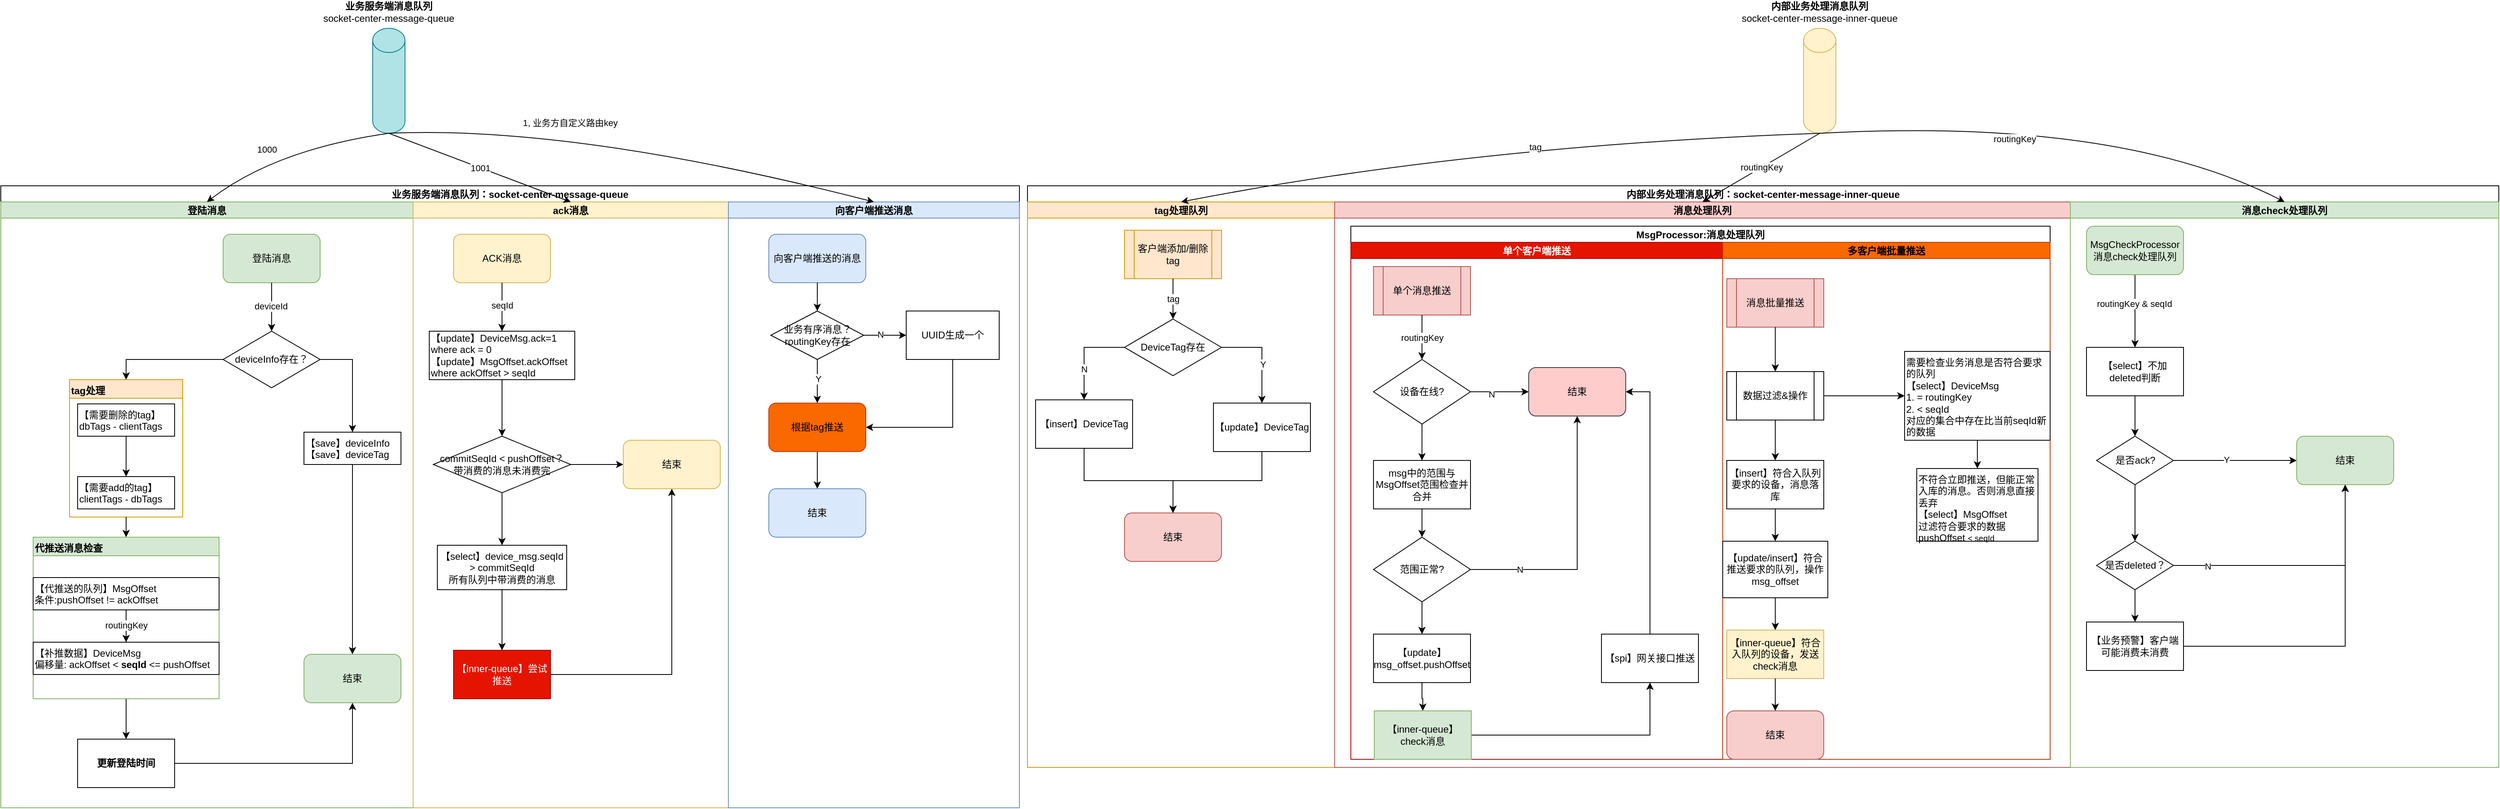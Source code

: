 <mxfile version="14.8.3" type="github">
  <diagram id="7w6xEFenMqmiEfSMvMpZ" name="第 1 页">
    <mxGraphModel dx="1940" dy="662" grid="1" gridSize="10" guides="1" tooltips="1" connect="1" arrows="1" fold="1" page="1" pageScale="1" pageWidth="827" pageHeight="1169" math="0" shadow="0">
      <root>
        <mxCell id="0" />
        <mxCell id="1" parent="0" />
        <mxCell id="EohFfbry857YQSvMEl9U-1" value="" style="shape=cylinder3;whiteSpace=wrap;html=1;boundedLbl=1;backgroundOutline=1;size=15;fillColor=#b0e3e6;strokeColor=#0e8088;" parent="1" vertex="1">
          <mxGeometry x="-360" y="60" width="40" height="130" as="geometry" />
        </mxCell>
        <mxCell id="EohFfbry857YQSvMEl9U-2" value="&lt;b&gt;业务服务端消息队列&lt;/b&gt;&lt;br&gt;socket-center-message-queue" style="text;html=1;strokeColor=none;fillColor=none;align=center;verticalAlign=middle;whiteSpace=wrap;rounded=0;" parent="1" vertex="1">
          <mxGeometry x="-425" y="30" width="170" height="20" as="geometry" />
        </mxCell>
        <mxCell id="EohFfbry857YQSvMEl9U-5" value="" style="shape=cylinder3;whiteSpace=wrap;html=1;boundedLbl=1;backgroundOutline=1;size=15;fillColor=#fff2cc;strokeColor=#d6b656;" parent="1" vertex="1">
          <mxGeometry x="1410" y="60" width="40" height="130" as="geometry" />
        </mxCell>
        <mxCell id="EohFfbry857YQSvMEl9U-6" value="&lt;b&gt;内部业务处理消息队列&lt;/b&gt;&lt;br&gt;socket-center-message-inner-queue" style="text;html=1;strokeColor=none;fillColor=none;align=center;verticalAlign=middle;whiteSpace=wrap;rounded=0;" parent="1" vertex="1">
          <mxGeometry x="1330" y="30" width="200" height="20" as="geometry" />
        </mxCell>
        <mxCell id="EohFfbry857YQSvMEl9U-13" value="业务服务端消息队列：socket-center-message-queue" style="swimlane;childLayout=stackLayout;resizeParent=1;resizeParentMax=0;startSize=20;" parent="1" vertex="1">
          <mxGeometry x="-820" y="255" width="1260" height="770" as="geometry">
            <mxRectangle x="-820" y="255" width="270" height="20" as="alternateBounds" />
          </mxGeometry>
        </mxCell>
        <mxCell id="EohFfbry857YQSvMEl9U-14" value="登陆消息" style="swimlane;startSize=20;fillColor=#d5e8d4;strokeColor=#82b366;" parent="EohFfbry857YQSvMEl9U-13" vertex="1">
          <mxGeometry y="20" width="510" height="750" as="geometry">
            <mxRectangle y="20" width="30" height="850" as="alternateBounds" />
          </mxGeometry>
        </mxCell>
        <mxCell id="EohFfbry857YQSvMEl9U-7" value="登陆消息" style="rounded=1;whiteSpace=wrap;html=1;fillColor=#d5e8d4;strokeColor=#82b366;" parent="EohFfbry857YQSvMEl9U-14" vertex="1">
          <mxGeometry x="275" y="40" width="120" height="60" as="geometry" />
        </mxCell>
        <mxCell id="EohFfbry857YQSvMEl9U-23" value="deviceInfo存在？" style="rhombus;whiteSpace=wrap;html=1;" parent="EohFfbry857YQSvMEl9U-14" vertex="1">
          <mxGeometry x="275" y="160" width="120" height="70" as="geometry" />
        </mxCell>
        <mxCell id="EohFfbry857YQSvMEl9U-24" style="edgeStyle=orthogonalEdgeStyle;rounded=0;orthogonalLoop=1;jettySize=auto;html=1;" parent="EohFfbry857YQSvMEl9U-14" source="EohFfbry857YQSvMEl9U-7" target="EohFfbry857YQSvMEl9U-23" edge="1">
          <mxGeometry relative="1" as="geometry" />
        </mxCell>
        <mxCell id="EohFfbry857YQSvMEl9U-25" value="deviceId" style="edgeLabel;html=1;align=center;verticalAlign=middle;resizable=0;points=[];" parent="EohFfbry857YQSvMEl9U-24" vertex="1" connectable="0">
          <mxGeometry x="-0.033" y="-1" relative="1" as="geometry">
            <mxPoint as="offset" />
          </mxGeometry>
        </mxCell>
        <mxCell id="EohFfbry857YQSvMEl9U-27" value="&lt;div style=&quot;&quot;&gt;&lt;span&gt;【save】deviceInfo&lt;/span&gt;&lt;/div&gt;&lt;span&gt;&lt;div style=&quot;&quot;&gt;&lt;span&gt;【save】deviceTag&lt;/span&gt;&lt;/div&gt;&lt;/span&gt;" style="rounded=0;whiteSpace=wrap;html=1;verticalAlign=top;align=left;" parent="EohFfbry857YQSvMEl9U-14" vertex="1">
          <mxGeometry x="375" y="285" width="120" height="40" as="geometry" />
        </mxCell>
        <mxCell id="EohFfbry857YQSvMEl9U-28" style="edgeStyle=orthogonalEdgeStyle;rounded=0;orthogonalLoop=1;jettySize=auto;html=1;exitX=1;exitY=0.5;exitDx=0;exitDy=0;" parent="EohFfbry857YQSvMEl9U-14" source="EohFfbry857YQSvMEl9U-23" target="EohFfbry857YQSvMEl9U-27" edge="1">
          <mxGeometry relative="1" as="geometry" />
        </mxCell>
        <mxCell id="EohFfbry857YQSvMEl9U-34" value="tag处理" style="swimlane;align=left;verticalAlign=top;fillColor=#ffe6cc;strokeColor=#d79b00;" parent="EohFfbry857YQSvMEl9U-14" vertex="1">
          <mxGeometry x="85" y="220" width="140" height="170" as="geometry">
            <mxRectangle x="85" y="260" width="70" height="23" as="alternateBounds" />
          </mxGeometry>
        </mxCell>
        <mxCell id="EohFfbry857YQSvMEl9U-29" value="【需要删除的tag】dbTags - clientTags" style="rounded=0;whiteSpace=wrap;html=1;align=left;verticalAlign=top;" parent="EohFfbry857YQSvMEl9U-34" vertex="1">
          <mxGeometry x="10" y="30" width="120" height="40" as="geometry" />
        </mxCell>
        <mxCell id="EohFfbry857YQSvMEl9U-30" value="【需要add的tag】clientTags - dbTags" style="rounded=0;whiteSpace=wrap;html=1;align=left;verticalAlign=top;" parent="EohFfbry857YQSvMEl9U-34" vertex="1">
          <mxGeometry x="10" y="120" width="120" height="40" as="geometry" />
        </mxCell>
        <mxCell id="EohFfbry857YQSvMEl9U-33" style="edgeStyle=orthogonalEdgeStyle;rounded=0;orthogonalLoop=1;jettySize=auto;html=1;" parent="EohFfbry857YQSvMEl9U-34" source="EohFfbry857YQSvMEl9U-29" target="EohFfbry857YQSvMEl9U-30" edge="1">
          <mxGeometry relative="1" as="geometry" />
        </mxCell>
        <mxCell id="EohFfbry857YQSvMEl9U-35" style="edgeStyle=orthogonalEdgeStyle;rounded=0;orthogonalLoop=1;jettySize=auto;html=1;entryX=0.5;entryY=0;entryDx=0;entryDy=0;exitX=0;exitY=0.5;exitDx=0;exitDy=0;" parent="EohFfbry857YQSvMEl9U-14" source="EohFfbry857YQSvMEl9U-23" target="EohFfbry857YQSvMEl9U-34" edge="1">
          <mxGeometry relative="1" as="geometry" />
        </mxCell>
        <mxCell id="iMkB06L4qrf0kSZZPwwf-2" value="" style="edgeStyle=orthogonalEdgeStyle;rounded=0;orthogonalLoop=1;jettySize=auto;html=1;" edge="1" parent="EohFfbry857YQSvMEl9U-14" source="EohFfbry857YQSvMEl9U-36" target="iMkB06L4qrf0kSZZPwwf-1">
          <mxGeometry relative="1" as="geometry" />
        </mxCell>
        <mxCell id="EohFfbry857YQSvMEl9U-36" value="代推送消息检查" style="swimlane;align=left;verticalAlign=top;fillColor=#d5e8d4;strokeColor=#82b366;" parent="EohFfbry857YQSvMEl9U-14" vertex="1">
          <mxGeometry x="40" y="415" width="230" height="200" as="geometry">
            <mxRectangle x="40" y="490" width="120" height="23" as="alternateBounds" />
          </mxGeometry>
        </mxCell>
        <mxCell id="EohFfbry857YQSvMEl9U-39" style="edgeStyle=orthogonalEdgeStyle;rounded=0;orthogonalLoop=1;jettySize=auto;html=1;" parent="EohFfbry857YQSvMEl9U-36" source="EohFfbry857YQSvMEl9U-37" target="EohFfbry857YQSvMEl9U-38" edge="1">
          <mxGeometry relative="1" as="geometry" />
        </mxCell>
        <mxCell id="EohFfbry857YQSvMEl9U-45" value="routingKey" style="edgeLabel;html=1;align=center;verticalAlign=middle;resizable=0;points=[];" parent="EohFfbry857YQSvMEl9U-39" vertex="1" connectable="0">
          <mxGeometry x="-0.05" relative="1" as="geometry">
            <mxPoint as="offset" />
          </mxGeometry>
        </mxCell>
        <mxCell id="EohFfbry857YQSvMEl9U-37" value="【代推送的队列】MsgOffset&lt;br&gt;条件:pushOffset !=&amp;nbsp;ackOffset" style="rounded=0;whiteSpace=wrap;html=1;align=left;verticalAlign=top;" parent="EohFfbry857YQSvMEl9U-36" vertex="1">
          <mxGeometry y="50" width="230" height="40" as="geometry" />
        </mxCell>
        <mxCell id="EohFfbry857YQSvMEl9U-38" value="【补推数据】DeviceMsg&lt;br&gt;偏移量: ackOffset &amp;lt; &lt;b&gt;seqId&lt;/b&gt; &amp;lt;= pushOffset" style="rounded=0;whiteSpace=wrap;html=1;align=left;verticalAlign=top;" parent="EohFfbry857YQSvMEl9U-36" vertex="1">
          <mxGeometry y="130" width="230" height="40" as="geometry" />
        </mxCell>
        <mxCell id="EohFfbry857YQSvMEl9U-47" style="edgeStyle=orthogonalEdgeStyle;rounded=0;orthogonalLoop=1;jettySize=auto;html=1;" parent="EohFfbry857YQSvMEl9U-14" source="EohFfbry857YQSvMEl9U-34" target="EohFfbry857YQSvMEl9U-36" edge="1">
          <mxGeometry relative="1" as="geometry" />
        </mxCell>
        <mxCell id="EohFfbry857YQSvMEl9U-41" value="结束" style="rounded=1;whiteSpace=wrap;html=1;align=center;verticalAlign=middle;fillColor=#d5e8d4;strokeColor=#82b366;" parent="EohFfbry857YQSvMEl9U-14" vertex="1">
          <mxGeometry x="375" y="560" width="120" height="60" as="geometry" />
        </mxCell>
        <mxCell id="EohFfbry857YQSvMEl9U-43" style="edgeStyle=orthogonalEdgeStyle;rounded=0;orthogonalLoop=1;jettySize=auto;html=1;" parent="EohFfbry857YQSvMEl9U-14" source="EohFfbry857YQSvMEl9U-27" target="EohFfbry857YQSvMEl9U-41" edge="1">
          <mxGeometry relative="1" as="geometry" />
        </mxCell>
        <mxCell id="iMkB06L4qrf0kSZZPwwf-3" style="edgeStyle=orthogonalEdgeStyle;rounded=0;orthogonalLoop=1;jettySize=auto;html=1;entryX=0.5;entryY=1;entryDx=0;entryDy=0;" edge="1" parent="EohFfbry857YQSvMEl9U-14" source="iMkB06L4qrf0kSZZPwwf-1" target="EohFfbry857YQSvMEl9U-41">
          <mxGeometry relative="1" as="geometry" />
        </mxCell>
        <mxCell id="iMkB06L4qrf0kSZZPwwf-1" value="更新登陆时间" style="whiteSpace=wrap;html=1;fontStyle=1;align=center;verticalAlign=middle;startSize=23;" vertex="1" parent="EohFfbry857YQSvMEl9U-14">
          <mxGeometry x="95" y="665" width="120" height="60" as="geometry" />
        </mxCell>
        <mxCell id="EohFfbry857YQSvMEl9U-15" value="ack消息" style="swimlane;startSize=20;fillColor=#fff2cc;strokeColor=#d6b656;" parent="EohFfbry857YQSvMEl9U-13" vertex="1">
          <mxGeometry x="510" y="20" width="390" height="750" as="geometry">
            <mxRectangle x="540" y="20" width="30" height="850" as="alternateBounds" />
          </mxGeometry>
        </mxCell>
        <mxCell id="EohFfbry857YQSvMEl9U-8" value="ACK消息" style="rounded=1;whiteSpace=wrap;html=1;fillColor=#fff2cc;strokeColor=#d6b656;" parent="EohFfbry857YQSvMEl9U-15" vertex="1">
          <mxGeometry x="50" y="40" width="120" height="60" as="geometry" />
        </mxCell>
        <mxCell id="iMkB06L4qrf0kSZZPwwf-27" value="" style="edgeStyle=orthogonalEdgeStyle;rounded=0;orthogonalLoop=1;jettySize=auto;html=1;" edge="1" parent="EohFfbry857YQSvMEl9U-15" source="EohFfbry857YQSvMEl9U-48" target="iMkB06L4qrf0kSZZPwwf-26">
          <mxGeometry relative="1" as="geometry" />
        </mxCell>
        <mxCell id="EohFfbry857YQSvMEl9U-48" value="【update】DeviceMsg.ack=1 where ack = 0&lt;br&gt;【update】MsgOffset.ackOffset where ackOffset &amp;gt; seqId" style="rounded=0;whiteSpace=wrap;html=1;align=left;verticalAlign=middle;" parent="EohFfbry857YQSvMEl9U-15" vertex="1">
          <mxGeometry x="20" y="160" width="180" height="60" as="geometry" />
        </mxCell>
        <mxCell id="EohFfbry857YQSvMEl9U-49" style="edgeStyle=orthogonalEdgeStyle;rounded=0;orthogonalLoop=1;jettySize=auto;html=1;" parent="EohFfbry857YQSvMEl9U-15" source="EohFfbry857YQSvMEl9U-8" target="EohFfbry857YQSvMEl9U-48" edge="1">
          <mxGeometry relative="1" as="geometry" />
        </mxCell>
        <mxCell id="EohFfbry857YQSvMEl9U-50" value="seqId" style="edgeLabel;html=1;align=center;verticalAlign=middle;resizable=0;points=[];" parent="EohFfbry857YQSvMEl9U-49" vertex="1" connectable="0">
          <mxGeometry x="-0.067" relative="1" as="geometry">
            <mxPoint as="offset" />
          </mxGeometry>
        </mxCell>
        <mxCell id="iMkB06L4qrf0kSZZPwwf-30" style="edgeStyle=orthogonalEdgeStyle;rounded=0;orthogonalLoop=1;jettySize=auto;html=1;entryX=0;entryY=0.5;entryDx=0;entryDy=0;" edge="1" parent="EohFfbry857YQSvMEl9U-15" source="iMkB06L4qrf0kSZZPwwf-26" target="iMkB06L4qrf0kSZZPwwf-29">
          <mxGeometry relative="1" as="geometry" />
        </mxCell>
        <mxCell id="iMkB06L4qrf0kSZZPwwf-32" value="" style="edgeStyle=orthogonalEdgeStyle;rounded=0;orthogonalLoop=1;jettySize=auto;html=1;" edge="1" parent="EohFfbry857YQSvMEl9U-15" source="iMkB06L4qrf0kSZZPwwf-26" target="iMkB06L4qrf0kSZZPwwf-31">
          <mxGeometry relative="1" as="geometry" />
        </mxCell>
        <mxCell id="iMkB06L4qrf0kSZZPwwf-26" value="commitSeqId &amp;lt;&amp;nbsp;pushOffset？&lt;br&gt;带消费的消息未消费完" style="rhombus;whiteSpace=wrap;html=1;rounded=0;align=center;" vertex="1" parent="EohFfbry857YQSvMEl9U-15">
          <mxGeometry x="25" y="290" width="170" height="70" as="geometry" />
        </mxCell>
        <mxCell id="iMkB06L4qrf0kSZZPwwf-29" value="结束" style="rounded=1;whiteSpace=wrap;html=1;align=center;verticalAlign=middle;fillColor=#fff2cc;strokeColor=#d6b656;" vertex="1" parent="EohFfbry857YQSvMEl9U-15">
          <mxGeometry x="260" y="295" width="120" height="60" as="geometry" />
        </mxCell>
        <mxCell id="iMkB06L4qrf0kSZZPwwf-34" style="edgeStyle=orthogonalEdgeStyle;rounded=0;orthogonalLoop=1;jettySize=auto;html=1;entryX=0.5;entryY=0;entryDx=0;entryDy=0;" edge="1" parent="EohFfbry857YQSvMEl9U-15" source="iMkB06L4qrf0kSZZPwwf-31" target="iMkB06L4qrf0kSZZPwwf-33">
          <mxGeometry relative="1" as="geometry" />
        </mxCell>
        <mxCell id="iMkB06L4qrf0kSZZPwwf-31" value="【select】device_msg.seqId &amp;gt; commitSeqId&lt;br&gt;所有队列中带消费的消息" style="whiteSpace=wrap;html=1;rounded=0;" vertex="1" parent="EohFfbry857YQSvMEl9U-15">
          <mxGeometry x="30" y="425" width="160" height="55" as="geometry" />
        </mxCell>
        <mxCell id="iMkB06L4qrf0kSZZPwwf-35" style="edgeStyle=orthogonalEdgeStyle;rounded=0;orthogonalLoop=1;jettySize=auto;html=1;entryX=0.5;entryY=1;entryDx=0;entryDy=0;" edge="1" parent="EohFfbry857YQSvMEl9U-15" source="iMkB06L4qrf0kSZZPwwf-33" target="iMkB06L4qrf0kSZZPwwf-29">
          <mxGeometry relative="1" as="geometry" />
        </mxCell>
        <mxCell id="iMkB06L4qrf0kSZZPwwf-33" value="【inner-queue】尝试推送" style="rounded=0;whiteSpace=wrap;html=1;align=center;verticalAlign=middle;fillColor=#e51400;strokeColor=#B20000;fontColor=#ffffff;" vertex="1" parent="EohFfbry857YQSvMEl9U-15">
          <mxGeometry x="50" y="555" width="120" height="60" as="geometry" />
        </mxCell>
        <mxCell id="iMkB06L4qrf0kSZZPwwf-6" value="向客户端推送消息" style="swimlane;startSize=20;fillColor=#dae8fc;strokeColor=#6c8ebf;" vertex="1" parent="EohFfbry857YQSvMEl9U-13">
          <mxGeometry x="900" y="20" width="360" height="750" as="geometry">
            <mxRectangle x="540" y="20" width="30" height="850" as="alternateBounds" />
          </mxGeometry>
        </mxCell>
        <mxCell id="EohFfbry857YQSvMEl9U-9" value="向客户端推送的消息" style="rounded=1;whiteSpace=wrap;html=1;fillColor=#dae8fc;strokeColor=#6c8ebf;" parent="iMkB06L4qrf0kSZZPwwf-6" vertex="1">
          <mxGeometry x="50" y="40" width="120" height="60" as="geometry" />
        </mxCell>
        <mxCell id="iMkB06L4qrf0kSZZPwwf-21" style="edgeStyle=orthogonalEdgeStyle;rounded=0;orthogonalLoop=1;jettySize=auto;html=1;" edge="1" parent="iMkB06L4qrf0kSZZPwwf-6" source="EohFfbry857YQSvMEl9U-66" target="EohFfbry857YQSvMEl9U-72">
          <mxGeometry relative="1" as="geometry" />
        </mxCell>
        <mxCell id="iMkB06L4qrf0kSZZPwwf-22" value="N" style="edgeLabel;html=1;align=center;verticalAlign=middle;resizable=0;points=[];" vertex="1" connectable="0" parent="iMkB06L4qrf0kSZZPwwf-21">
          <mxGeometry x="-0.21" y="1" relative="1" as="geometry">
            <mxPoint as="offset" />
          </mxGeometry>
        </mxCell>
        <mxCell id="iMkB06L4qrf0kSZZPwwf-24" style="edgeStyle=orthogonalEdgeStyle;rounded=0;orthogonalLoop=1;jettySize=auto;html=1;entryX=0.5;entryY=0;entryDx=0;entryDy=0;" edge="1" parent="iMkB06L4qrf0kSZZPwwf-6" source="EohFfbry857YQSvMEl9U-66" target="EohFfbry857YQSvMEl9U-144">
          <mxGeometry relative="1" as="geometry" />
        </mxCell>
        <mxCell id="iMkB06L4qrf0kSZZPwwf-25" value="Y" style="edgeLabel;html=1;align=center;verticalAlign=middle;resizable=0;points=[];" vertex="1" connectable="0" parent="iMkB06L4qrf0kSZZPwwf-24">
          <mxGeometry x="-0.137" y="1" relative="1" as="geometry">
            <mxPoint as="offset" />
          </mxGeometry>
        </mxCell>
        <mxCell id="EohFfbry857YQSvMEl9U-66" value="业务有序消息？&lt;br&gt;routingKey存在" style="rhombus;whiteSpace=wrap;html=1;align=center;verticalAlign=middle;" parent="iMkB06L4qrf0kSZZPwwf-6" vertex="1">
          <mxGeometry x="52.5" y="135" width="115" height="60" as="geometry" />
        </mxCell>
        <mxCell id="EohFfbry857YQSvMEl9U-67" style="edgeStyle=orthogonalEdgeStyle;rounded=0;orthogonalLoop=1;jettySize=auto;html=1;" parent="iMkB06L4qrf0kSZZPwwf-6" source="EohFfbry857YQSvMEl9U-9" target="EohFfbry857YQSvMEl9U-66" edge="1">
          <mxGeometry relative="1" as="geometry" />
        </mxCell>
        <mxCell id="iMkB06L4qrf0kSZZPwwf-23" style="edgeStyle=orthogonalEdgeStyle;rounded=0;orthogonalLoop=1;jettySize=auto;html=1;entryX=1;entryY=0.5;entryDx=0;entryDy=0;exitX=0.5;exitY=1;exitDx=0;exitDy=0;" edge="1" parent="iMkB06L4qrf0kSZZPwwf-6" source="EohFfbry857YQSvMEl9U-72" target="EohFfbry857YQSvMEl9U-144">
          <mxGeometry relative="1" as="geometry" />
        </mxCell>
        <mxCell id="EohFfbry857YQSvMEl9U-72" value="UUID生成一个" style="rounded=0;whiteSpace=wrap;html=1;align=center;verticalAlign=middle;" parent="iMkB06L4qrf0kSZZPwwf-6" vertex="1">
          <mxGeometry x="220" y="135" width="115" height="60" as="geometry" />
        </mxCell>
        <mxCell id="iMkB06L4qrf0kSZZPwwf-37" style="edgeStyle=orthogonalEdgeStyle;rounded=0;orthogonalLoop=1;jettySize=auto;html=1;" edge="1" parent="iMkB06L4qrf0kSZZPwwf-6" source="EohFfbry857YQSvMEl9U-144" target="iMkB06L4qrf0kSZZPwwf-36">
          <mxGeometry relative="1" as="geometry" />
        </mxCell>
        <mxCell id="EohFfbry857YQSvMEl9U-144" value="根据tag推送" style="rounded=1;whiteSpace=wrap;html=1;align=center;verticalAlign=middle;fillColor=#fa6800;strokeColor=#C73500;fontColor=#000000;" parent="iMkB06L4qrf0kSZZPwwf-6" vertex="1">
          <mxGeometry x="50" y="249" width="120" height="60" as="geometry" />
        </mxCell>
        <mxCell id="iMkB06L4qrf0kSZZPwwf-36" value="结束" style="rounded=1;whiteSpace=wrap;html=1;fillColor=#dae8fc;strokeColor=#6c8ebf;" vertex="1" parent="iMkB06L4qrf0kSZZPwwf-6">
          <mxGeometry x="50" y="355" width="120" height="60" as="geometry" />
        </mxCell>
        <mxCell id="EohFfbry857YQSvMEl9U-18" value="" style="curved=1;endArrow=classic;html=1;exitX=0.5;exitY=1;exitDx=0;exitDy=0;exitPerimeter=0;entryX=0.5;entryY=0;entryDx=0;entryDy=0;" parent="1" source="EohFfbry857YQSvMEl9U-1" target="EohFfbry857YQSvMEl9U-14" edge="1">
          <mxGeometry width="50" height="50" relative="1" as="geometry">
            <mxPoint x="-465" y="175" as="sourcePoint" />
            <mxPoint x="-425" y="185" as="targetPoint" />
            <Array as="points">
              <mxPoint x="-480" y="210" />
            </Array>
          </mxGeometry>
        </mxCell>
        <mxCell id="EohFfbry857YQSvMEl9U-20" value="1000" style="edgeLabel;html=1;align=center;verticalAlign=middle;resizable=0;points=[];" parent="EohFfbry857YQSvMEl9U-18" vertex="1" connectable="0">
          <mxGeometry x="0.207" y="-7" relative="1" as="geometry">
            <mxPoint as="offset" />
          </mxGeometry>
        </mxCell>
        <mxCell id="EohFfbry857YQSvMEl9U-79" value="" style="curved=1;endArrow=classic;html=1;entryX=0.5;entryY=0;entryDx=0;entryDy=0;" parent="1" target="iMkB06L4qrf0kSZZPwwf-6" edge="1">
          <mxGeometry width="50" height="50" relative="1" as="geometry">
            <mxPoint x="-340" y="190" as="sourcePoint" />
            <mxPoint x="93.5" y="315" as="targetPoint" />
            <Array as="points">
              <mxPoint x="-110" y="180" />
            </Array>
          </mxGeometry>
        </mxCell>
        <mxCell id="EohFfbry857YQSvMEl9U-215" value="1, 业务方自定义路由key" style="edgeLabel;html=1;align=center;verticalAlign=middle;resizable=0;points=[];" parent="EohFfbry857YQSvMEl9U-79" vertex="1" connectable="0">
          <mxGeometry x="-0.268" y="4" relative="1" as="geometry">
            <mxPoint as="offset" />
          </mxGeometry>
        </mxCell>
        <mxCell id="EohFfbry857YQSvMEl9U-80" value="内部业务处理消息队列：socket-center-message-inner-queue" style="swimlane;childLayout=stackLayout;resizeParent=1;resizeParentMax=0;startSize=20;align=center;verticalAlign=middle;" parent="1" vertex="1">
          <mxGeometry x="450" y="255" width="1820" height="720" as="geometry">
            <mxRectangle x="430" y="255" width="370" height="20" as="alternateBounds" />
          </mxGeometry>
        </mxCell>
        <mxCell id="EohFfbry857YQSvMEl9U-81" value="tag处理队列" style="swimlane;startSize=20;fillColor=#ffe6cc;strokeColor=#d79b00;" parent="EohFfbry857YQSvMEl9U-80" vertex="1">
          <mxGeometry y="20" width="380" height="700" as="geometry">
            <mxRectangle y="20" width="30" height="460" as="alternateBounds" />
          </mxGeometry>
        </mxCell>
        <mxCell id="EohFfbry857YQSvMEl9U-164" value="&lt;span&gt;客户端添加/删除tag&lt;/span&gt;" style="shape=process;whiteSpace=wrap;html=1;backgroundOutline=1;align=center;verticalAlign=middle;fillColor=#ffe6cc;strokeColor=#d79b00;" parent="EohFfbry857YQSvMEl9U-81" vertex="1">
          <mxGeometry x="120" y="35" width="120" height="60" as="geometry" />
        </mxCell>
        <mxCell id="EohFfbry857YQSvMEl9U-167" value="tag" style="edgeStyle=orthogonalEdgeStyle;rounded=0;orthogonalLoop=1;jettySize=auto;html=1;" parent="EohFfbry857YQSvMEl9U-81" source="EohFfbry857YQSvMEl9U-164" target="EohFfbry857YQSvMEl9U-94" edge="1">
          <mxGeometry relative="1" as="geometry" />
        </mxCell>
        <mxCell id="EohFfbry857YQSvMEl9U-94" value="DeviceTag存在" style="rhombus;whiteSpace=wrap;html=1;align=center;verticalAlign=middle;" parent="EohFfbry857YQSvMEl9U-81" vertex="1">
          <mxGeometry x="120" y="145" width="120" height="70" as="geometry" />
        </mxCell>
        <mxCell id="EohFfbry857YQSvMEl9U-221" style="edgeStyle=orthogonalEdgeStyle;rounded=0;orthogonalLoop=1;jettySize=auto;html=1;exitX=1;exitY=0.5;exitDx=0;exitDy=0;" parent="EohFfbry857YQSvMEl9U-81" source="EohFfbry857YQSvMEl9U-94" target="EohFfbry857YQSvMEl9U-99" edge="1">
          <mxGeometry relative="1" as="geometry" />
        </mxCell>
        <mxCell id="EohFfbry857YQSvMEl9U-223" value="Y" style="edgeLabel;html=1;align=center;verticalAlign=middle;resizable=0;points=[];" parent="EohFfbry857YQSvMEl9U-221" vertex="1" connectable="0">
          <mxGeometry x="0.196" y="1" relative="1" as="geometry">
            <mxPoint as="offset" />
          </mxGeometry>
        </mxCell>
        <mxCell id="EohFfbry857YQSvMEl9U-99" value="【update】DeviceTag" style="rounded=0;whiteSpace=wrap;html=1;align=center;verticalAlign=middle;" parent="EohFfbry857YQSvMEl9U-81" vertex="1">
          <mxGeometry x="230" y="249" width="120" height="60" as="geometry" />
        </mxCell>
        <mxCell id="EohFfbry857YQSvMEl9U-117" style="edgeStyle=orthogonalEdgeStyle;rounded=0;orthogonalLoop=1;jettySize=auto;html=1;entryX=0.5;entryY=0;entryDx=0;entryDy=0;exitX=0.5;exitY=1;exitDx=0;exitDy=0;" parent="EohFfbry857YQSvMEl9U-81" source="EohFfbry857YQSvMEl9U-99" target="EohFfbry857YQSvMEl9U-116" edge="1">
          <mxGeometry relative="1" as="geometry">
            <Array as="points">
              <mxPoint x="290" y="345" />
              <mxPoint x="180" y="345" />
            </Array>
          </mxGeometry>
        </mxCell>
        <mxCell id="EohFfbry857YQSvMEl9U-116" value="结束" style="rounded=1;whiteSpace=wrap;html=1;align=center;verticalAlign=middle;fillColor=#f8cecc;strokeColor=#b85450;" parent="EohFfbry857YQSvMEl9U-81" vertex="1">
          <mxGeometry x="120" y="385" width="120" height="60" as="geometry" />
        </mxCell>
        <mxCell id="EohFfbry857YQSvMEl9U-97" value="【insert】DeviceTag" style="rounded=0;whiteSpace=wrap;html=1;align=center;verticalAlign=middle;" parent="EohFfbry857YQSvMEl9U-81" vertex="1">
          <mxGeometry x="10" y="245" width="120" height="60" as="geometry" />
        </mxCell>
        <mxCell id="EohFfbry857YQSvMEl9U-122" style="edgeStyle=orthogonalEdgeStyle;rounded=0;orthogonalLoop=1;jettySize=auto;html=1;entryX=0.5;entryY=0;entryDx=0;entryDy=0;" parent="EohFfbry857YQSvMEl9U-81" source="EohFfbry857YQSvMEl9U-97" target="EohFfbry857YQSvMEl9U-116" edge="1">
          <mxGeometry relative="1" as="geometry" />
        </mxCell>
        <mxCell id="EohFfbry857YQSvMEl9U-220" style="edgeStyle=orthogonalEdgeStyle;rounded=0;orthogonalLoop=1;jettySize=auto;html=1;entryX=0.5;entryY=0;entryDx=0;entryDy=0;exitX=0;exitY=0.5;exitDx=0;exitDy=0;" parent="EohFfbry857YQSvMEl9U-81" source="EohFfbry857YQSvMEl9U-94" target="EohFfbry857YQSvMEl9U-97" edge="1">
          <mxGeometry relative="1" as="geometry" />
        </mxCell>
        <mxCell id="EohFfbry857YQSvMEl9U-222" value="N" style="edgeLabel;html=1;align=center;verticalAlign=middle;resizable=0;points=[];" parent="EohFfbry857YQSvMEl9U-220" vertex="1" connectable="0">
          <mxGeometry x="0.341" relative="1" as="geometry">
            <mxPoint as="offset" />
          </mxGeometry>
        </mxCell>
        <mxCell id="EohFfbry857YQSvMEl9U-82" value="消息处理队列" style="swimlane;startSize=20;fillColor=#f8cecc;strokeColor=#b85450;" parent="EohFfbry857YQSvMEl9U-80" vertex="1">
          <mxGeometry x="380" y="20" width="910" height="700" as="geometry">
            <mxRectangle x="580" y="20" width="30" height="1249" as="alternateBounds" />
          </mxGeometry>
        </mxCell>
        <mxCell id="EohFfbry857YQSvMEl9U-224" value="MsgProcessor:消息处理队列" style="swimlane;childLayout=stackLayout;resizeParent=1;resizeParentMax=0;startSize=20;align=center;verticalAlign=middle;" parent="EohFfbry857YQSvMEl9U-82" vertex="1">
          <mxGeometry x="20" y="30" width="865" height="660" as="geometry" />
        </mxCell>
        <mxCell id="EohFfbry857YQSvMEl9U-225" value="单个客户端推送" style="swimlane;startSize=20;fillColor=#e51400;strokeColor=#B20000;fontColor=#ffffff;" parent="EohFfbry857YQSvMEl9U-224" vertex="1">
          <mxGeometry y="20" width="460" height="640" as="geometry">
            <mxRectangle y="20" width="30" height="640" as="alternateBounds" />
          </mxGeometry>
        </mxCell>
        <mxCell id="EohFfbry857YQSvMEl9U-160" value="&lt;span&gt;单个消息推送&lt;/span&gt;" style="shape=process;whiteSpace=wrap;html=1;backgroundOutline=1;align=center;verticalAlign=middle;fillColor=#f8cecc;strokeColor=#b85450;" parent="EohFfbry857YQSvMEl9U-225" vertex="1">
          <mxGeometry x="28" y="30" width="120" height="60" as="geometry" />
        </mxCell>
        <mxCell id="iMkB06L4qrf0kSZZPwwf-40" style="edgeStyle=orthogonalEdgeStyle;rounded=0;orthogonalLoop=1;jettySize=auto;html=1;entryX=0;entryY=0.5;entryDx=0;entryDy=0;" edge="1" parent="EohFfbry857YQSvMEl9U-225" source="EohFfbry857YQSvMEl9U-125" target="iMkB06L4qrf0kSZZPwwf-39">
          <mxGeometry relative="1" as="geometry" />
        </mxCell>
        <mxCell id="iMkB06L4qrf0kSZZPwwf-47" value="N" style="edgeLabel;html=1;align=center;verticalAlign=middle;resizable=0;points=[];" vertex="1" connectable="0" parent="iMkB06L4qrf0kSZZPwwf-40">
          <mxGeometry x="-0.291" y="-3" relative="1" as="geometry">
            <mxPoint as="offset" />
          </mxGeometry>
        </mxCell>
        <mxCell id="iMkB06L4qrf0kSZZPwwf-42" style="edgeStyle=orthogonalEdgeStyle;rounded=0;orthogonalLoop=1;jettySize=auto;html=1;entryX=0.5;entryY=0;entryDx=0;entryDy=0;" edge="1" parent="EohFfbry857YQSvMEl9U-225" source="EohFfbry857YQSvMEl9U-125" target="iMkB06L4qrf0kSZZPwwf-41">
          <mxGeometry relative="1" as="geometry" />
        </mxCell>
        <mxCell id="EohFfbry857YQSvMEl9U-125" value="设备在线?" style="rhombus;whiteSpace=wrap;html=1;align=center;verticalAlign=middle;" parent="EohFfbry857YQSvMEl9U-225" vertex="1">
          <mxGeometry x="28" y="145" width="120" height="80" as="geometry" />
        </mxCell>
        <mxCell id="EohFfbry857YQSvMEl9U-163" value="routingKey" style="edgeStyle=orthogonalEdgeStyle;rounded=0;orthogonalLoop=1;jettySize=auto;html=1;entryX=0.5;entryY=0;entryDx=0;entryDy=0;" parent="EohFfbry857YQSvMEl9U-225" source="EohFfbry857YQSvMEl9U-160" target="EohFfbry857YQSvMEl9U-125" edge="1">
          <mxGeometry relative="1" as="geometry" />
        </mxCell>
        <mxCell id="iMkB06L4qrf0kSZZPwwf-39" value="结束" style="rounded=1;whiteSpace=wrap;html=1;align=center;verticalAlign=middle;fillColor=#ffcccc;strokeColor=#36393d;" vertex="1" parent="EohFfbry857YQSvMEl9U-225">
          <mxGeometry x="220" y="155" width="120" height="60" as="geometry" />
        </mxCell>
        <mxCell id="iMkB06L4qrf0kSZZPwwf-45" style="edgeStyle=orthogonalEdgeStyle;rounded=0;orthogonalLoop=1;jettySize=auto;html=1;" edge="1" parent="EohFfbry857YQSvMEl9U-225" source="iMkB06L4qrf0kSZZPwwf-41" target="iMkB06L4qrf0kSZZPwwf-44">
          <mxGeometry relative="1" as="geometry" />
        </mxCell>
        <mxCell id="iMkB06L4qrf0kSZZPwwf-41" value="msg中的范围与MsgOffset范围检查并合并" style="rounded=0;whiteSpace=wrap;html=1;align=center;verticalAlign=middle;" vertex="1" parent="EohFfbry857YQSvMEl9U-225">
          <mxGeometry x="28" y="270" width="120" height="60" as="geometry" />
        </mxCell>
        <mxCell id="iMkB06L4qrf0kSZZPwwf-46" style="edgeStyle=orthogonalEdgeStyle;rounded=0;orthogonalLoop=1;jettySize=auto;html=1;entryX=0.5;entryY=1;entryDx=0;entryDy=0;" edge="1" parent="EohFfbry857YQSvMEl9U-225" source="iMkB06L4qrf0kSZZPwwf-44" target="iMkB06L4qrf0kSZZPwwf-39">
          <mxGeometry relative="1" as="geometry" />
        </mxCell>
        <mxCell id="iMkB06L4qrf0kSZZPwwf-48" value="N" style="edgeLabel;html=1;align=center;verticalAlign=middle;resizable=0;points=[];" vertex="1" connectable="0" parent="iMkB06L4qrf0kSZZPwwf-46">
          <mxGeometry x="-0.622" relative="1" as="geometry">
            <mxPoint as="offset" />
          </mxGeometry>
        </mxCell>
        <mxCell id="iMkB06L4qrf0kSZZPwwf-50" style="edgeStyle=orthogonalEdgeStyle;rounded=0;orthogonalLoop=1;jettySize=auto;html=1;" edge="1" parent="EohFfbry857YQSvMEl9U-225" source="iMkB06L4qrf0kSZZPwwf-44" target="iMkB06L4qrf0kSZZPwwf-49">
          <mxGeometry relative="1" as="geometry" />
        </mxCell>
        <mxCell id="iMkB06L4qrf0kSZZPwwf-44" value="范围正常?" style="rhombus;whiteSpace=wrap;html=1;align=center;verticalAlign=middle;" vertex="1" parent="EohFfbry857YQSvMEl9U-225">
          <mxGeometry x="28" y="365" width="120" height="80" as="geometry" />
        </mxCell>
        <mxCell id="iMkB06L4qrf0kSZZPwwf-52" style="edgeStyle=orthogonalEdgeStyle;rounded=0;orthogonalLoop=1;jettySize=auto;html=1;" edge="1" parent="EohFfbry857YQSvMEl9U-225" source="iMkB06L4qrf0kSZZPwwf-49" target="iMkB06L4qrf0kSZZPwwf-51">
          <mxGeometry relative="1" as="geometry" />
        </mxCell>
        <mxCell id="iMkB06L4qrf0kSZZPwwf-49" value="【update】msg_offset.pushOffset" style="rounded=0;whiteSpace=wrap;html=1;align=center;verticalAlign=middle;" vertex="1" parent="EohFfbry857YQSvMEl9U-225">
          <mxGeometry x="28" y="485" width="120" height="60" as="geometry" />
        </mxCell>
        <mxCell id="iMkB06L4qrf0kSZZPwwf-54" style="edgeStyle=orthogonalEdgeStyle;rounded=0;orthogonalLoop=1;jettySize=auto;html=1;entryX=0.5;entryY=1;entryDx=0;entryDy=0;" edge="1" parent="EohFfbry857YQSvMEl9U-225" source="iMkB06L4qrf0kSZZPwwf-51" target="iMkB06L4qrf0kSZZPwwf-53">
          <mxGeometry relative="1" as="geometry" />
        </mxCell>
        <mxCell id="iMkB06L4qrf0kSZZPwwf-51" value="【inner-queue】check消息" style="rounded=0;whiteSpace=wrap;html=1;align=center;verticalAlign=middle;fillColor=#d5e8d4;strokeColor=#82b366;" vertex="1" parent="EohFfbry857YQSvMEl9U-225">
          <mxGeometry x="29" y="580" width="120" height="60" as="geometry" />
        </mxCell>
        <mxCell id="iMkB06L4qrf0kSZZPwwf-55" style="edgeStyle=orthogonalEdgeStyle;rounded=0;orthogonalLoop=1;jettySize=auto;html=1;entryX=1;entryY=0.5;entryDx=0;entryDy=0;" edge="1" parent="EohFfbry857YQSvMEl9U-225" source="iMkB06L4qrf0kSZZPwwf-53" target="iMkB06L4qrf0kSZZPwwf-39">
          <mxGeometry relative="1" as="geometry" />
        </mxCell>
        <mxCell id="iMkB06L4qrf0kSZZPwwf-53" value="【spi】网关接口推送" style="rounded=0;whiteSpace=wrap;html=1;align=center;verticalAlign=middle;" vertex="1" parent="EohFfbry857YQSvMEl9U-225">
          <mxGeometry x="310" y="485" width="120" height="60" as="geometry" />
        </mxCell>
        <mxCell id="EohFfbry857YQSvMEl9U-226" value="多客户端批量推送" style="swimlane;startSize=20;fillColor=#fa6800;strokeColor=#C73500;fontColor=#000000;" parent="EohFfbry857YQSvMEl9U-224" vertex="1">
          <mxGeometry x="460" y="20" width="405" height="640" as="geometry">
            <mxRectangle x="460" y="20" width="30" height="640" as="alternateBounds" />
          </mxGeometry>
        </mxCell>
        <mxCell id="EohFfbry857YQSvMEl9U-171" value="消息批量推送" style="shape=process;whiteSpace=wrap;html=1;backgroundOutline=1;align=center;verticalAlign=middle;fillColor=#f8cecc;strokeColor=#b85450;" parent="EohFfbry857YQSvMEl9U-226" vertex="1">
          <mxGeometry x="5" y="45" width="120" height="60" as="geometry" />
        </mxCell>
        <mxCell id="EohFfbry857YQSvMEl9U-173" value="需要检查业务消息是否符合要求的队列&lt;br&gt;【select】DeviceMsg&lt;br&gt;1. = routingKey&amp;nbsp;&lt;br&gt;&lt;div&gt;&lt;span&gt;2. &amp;lt; seqId&lt;/span&gt;&lt;/div&gt;&lt;div&gt;对应的集合中存在比当前seqId新的数据&lt;/div&gt;" style="whiteSpace=wrap;html=1;align=left;verticalAlign=top;" parent="EohFfbry857YQSvMEl9U-226" vertex="1">
          <mxGeometry x="225" y="135" width="180" height="110" as="geometry" />
        </mxCell>
        <mxCell id="EohFfbry857YQSvMEl9U-175" value="不符合立即推送，但能正常入库的消息。否则消息直接丢弃&lt;br&gt;【select】MsgOffset&lt;br&gt;过滤符合要求的数据&lt;br&gt;pushOffset &lt;span style=&quot;font-size: 10px&quot;&gt;&amp;lt; seqId&lt;/span&gt;" style="whiteSpace=wrap;html=1;align=left;verticalAlign=top;" parent="EohFfbry857YQSvMEl9U-226" vertex="1">
          <mxGeometry x="240" y="280" width="150" height="90" as="geometry" />
        </mxCell>
        <mxCell id="EohFfbry857YQSvMEl9U-193" style="edgeStyle=orthogonalEdgeStyle;rounded=0;orthogonalLoop=1;jettySize=auto;html=1;" parent="EohFfbry857YQSvMEl9U-226" source="EohFfbry857YQSvMEl9U-173" target="EohFfbry857YQSvMEl9U-175" edge="1">
          <mxGeometry relative="1" as="geometry" />
        </mxCell>
        <mxCell id="EohFfbry857YQSvMEl9U-192" style="edgeStyle=orthogonalEdgeStyle;rounded=0;orthogonalLoop=1;jettySize=auto;html=1;" parent="EohFfbry857YQSvMEl9U-226" source="EohFfbry857YQSvMEl9U-179" target="EohFfbry857YQSvMEl9U-173" edge="1">
          <mxGeometry relative="1" as="geometry" />
        </mxCell>
        <mxCell id="EohFfbry857YQSvMEl9U-179" value="&lt;span style=&quot;font-weight: normal&quot;&gt;数据过滤&amp;amp;操作&lt;/span&gt;" style="shape=process;whiteSpace=wrap;html=1;backgroundOutline=1;align=center;verticalAlign=middle;fontStyle=1" parent="EohFfbry857YQSvMEl9U-226" vertex="1">
          <mxGeometry x="5" y="160" width="120" height="60" as="geometry" />
        </mxCell>
        <mxCell id="EohFfbry857YQSvMEl9U-180" style="edgeStyle=orthogonalEdgeStyle;rounded=0;orthogonalLoop=1;jettySize=auto;html=1;" parent="EohFfbry857YQSvMEl9U-226" source="EohFfbry857YQSvMEl9U-171" target="EohFfbry857YQSvMEl9U-179" edge="1">
          <mxGeometry relative="1" as="geometry" />
        </mxCell>
        <mxCell id="EohFfbry857YQSvMEl9U-182" value="【insert】符合入队列要求的设备，消息落库" style="rounded=0;whiteSpace=wrap;html=1;align=center;verticalAlign=middle;" parent="EohFfbry857YQSvMEl9U-226" vertex="1">
          <mxGeometry x="5" y="270" width="120" height="60" as="geometry" />
        </mxCell>
        <mxCell id="EohFfbry857YQSvMEl9U-183" style="edgeStyle=orthogonalEdgeStyle;rounded=0;orthogonalLoop=1;jettySize=auto;html=1;" parent="EohFfbry857YQSvMEl9U-226" source="EohFfbry857YQSvMEl9U-179" target="EohFfbry857YQSvMEl9U-182" edge="1">
          <mxGeometry relative="1" as="geometry" />
        </mxCell>
        <mxCell id="EohFfbry857YQSvMEl9U-184" value="&lt;span&gt;【update/insert】符合推送要求的队列，操作msg_offset&lt;br&gt;&lt;/span&gt;" style="rounded=0;whiteSpace=wrap;html=1;align=center;verticalAlign=middle;" parent="EohFfbry857YQSvMEl9U-226" vertex="1">
          <mxGeometry y="370" width="130" height="70" as="geometry" />
        </mxCell>
        <mxCell id="EohFfbry857YQSvMEl9U-185" style="edgeStyle=orthogonalEdgeStyle;rounded=0;orthogonalLoop=1;jettySize=auto;html=1;" parent="EohFfbry857YQSvMEl9U-226" source="EohFfbry857YQSvMEl9U-182" target="EohFfbry857YQSvMEl9U-184" edge="1">
          <mxGeometry relative="1" as="geometry" />
        </mxCell>
        <mxCell id="EohFfbry857YQSvMEl9U-186" value="&lt;span&gt;【inner-queue】符合入队列的设备，发送check消息&lt;/span&gt;" style="whiteSpace=wrap;html=1;rounded=0;fillColor=#fff2cc;strokeColor=#d6b656;" parent="EohFfbry857YQSvMEl9U-226" vertex="1">
          <mxGeometry x="5" y="480" width="120" height="60" as="geometry" />
        </mxCell>
        <mxCell id="EohFfbry857YQSvMEl9U-187" value="" style="edgeStyle=orthogonalEdgeStyle;rounded=0;orthogonalLoop=1;jettySize=auto;html=1;" parent="EohFfbry857YQSvMEl9U-226" source="EohFfbry857YQSvMEl9U-184" target="EohFfbry857YQSvMEl9U-186" edge="1">
          <mxGeometry relative="1" as="geometry" />
        </mxCell>
        <mxCell id="EohFfbry857YQSvMEl9U-188" value="结束" style="rounded=1;whiteSpace=wrap;html=1;align=center;verticalAlign=middle;fillColor=#f8cecc;strokeColor=#b85450;" parent="EohFfbry857YQSvMEl9U-226" vertex="1">
          <mxGeometry x="5" y="580" width="120" height="60" as="geometry" />
        </mxCell>
        <mxCell id="EohFfbry857YQSvMEl9U-189" style="edgeStyle=orthogonalEdgeStyle;rounded=0;orthogonalLoop=1;jettySize=auto;html=1;" parent="EohFfbry857YQSvMEl9U-226" source="EohFfbry857YQSvMEl9U-186" target="EohFfbry857YQSvMEl9U-188" edge="1">
          <mxGeometry relative="1" as="geometry" />
        </mxCell>
        <mxCell id="EohFfbry857YQSvMEl9U-83" value="消息check处理队列" style="swimlane;startSize=20;fillColor=#d5e8d4;strokeColor=#82b366;" parent="EohFfbry857YQSvMEl9U-80" vertex="1">
          <mxGeometry x="1290" y="20" width="530" height="700" as="geometry">
            <mxRectangle x="1490" y="20" width="30" height="1249" as="alternateBounds" />
          </mxGeometry>
        </mxCell>
        <mxCell id="EohFfbry857YQSvMEl9U-195" style="edgeStyle=orthogonalEdgeStyle;rounded=0;orthogonalLoop=1;jettySize=auto;html=1;" parent="EohFfbry857YQSvMEl9U-83" source="EohFfbry857YQSvMEl9U-12" target="EohFfbry857YQSvMEl9U-194" edge="1">
          <mxGeometry relative="1" as="geometry" />
        </mxCell>
        <mxCell id="EohFfbry857YQSvMEl9U-196" value="routingKey &amp;amp; seqId" style="edgeLabel;html=1;align=center;verticalAlign=middle;resizable=0;points=[];" parent="EohFfbry857YQSvMEl9U-195" vertex="1" connectable="0">
          <mxGeometry x="-0.2" y="-1" relative="1" as="geometry">
            <mxPoint as="offset" />
          </mxGeometry>
        </mxCell>
        <mxCell id="EohFfbry857YQSvMEl9U-12" value="MsgCheckProcessor&lt;br&gt;消息check处理队列" style="rounded=1;whiteSpace=wrap;html=1;fillColor=#d5e8d4;strokeColor=#82b366;" parent="EohFfbry857YQSvMEl9U-83" vertex="1">
          <mxGeometry x="20" y="30" width="120" height="60" as="geometry" />
        </mxCell>
        <mxCell id="EohFfbry857YQSvMEl9U-194" value="【select】不加deleted判断" style="rounded=0;whiteSpace=wrap;html=1;align=center;verticalAlign=middle;" parent="EohFfbry857YQSvMEl9U-83" vertex="1">
          <mxGeometry x="20" y="180" width="120" height="60" as="geometry" />
        </mxCell>
        <mxCell id="EohFfbry857YQSvMEl9U-200" style="edgeStyle=orthogonalEdgeStyle;rounded=0;orthogonalLoop=1;jettySize=auto;html=1;" parent="EohFfbry857YQSvMEl9U-83" source="EohFfbry857YQSvMEl9U-197" target="EohFfbry857YQSvMEl9U-199" edge="1">
          <mxGeometry relative="1" as="geometry" />
        </mxCell>
        <mxCell id="EohFfbry857YQSvMEl9U-204" value="Y" style="edgeLabel;html=1;align=center;verticalAlign=middle;resizable=0;points=[];" parent="EohFfbry857YQSvMEl9U-200" vertex="1" connectable="0">
          <mxGeometry x="-0.153" y="1" relative="1" as="geometry">
            <mxPoint x="1" as="offset" />
          </mxGeometry>
        </mxCell>
        <mxCell id="EohFfbry857YQSvMEl9U-197" value="是否ack?" style="rhombus;whiteSpace=wrap;html=1;rounded=0;" parent="EohFfbry857YQSvMEl9U-83" vertex="1">
          <mxGeometry x="32.5" y="290" width="95" height="60" as="geometry" />
        </mxCell>
        <mxCell id="EohFfbry857YQSvMEl9U-198" value="" style="edgeStyle=orthogonalEdgeStyle;rounded=0;orthogonalLoop=1;jettySize=auto;html=1;" parent="EohFfbry857YQSvMEl9U-83" source="EohFfbry857YQSvMEl9U-194" target="EohFfbry857YQSvMEl9U-197" edge="1">
          <mxGeometry relative="1" as="geometry" />
        </mxCell>
        <mxCell id="EohFfbry857YQSvMEl9U-199" value="结束" style="rounded=1;whiteSpace=wrap;html=1;align=center;verticalAlign=middle;fillColor=#d5e8d4;strokeColor=#82b366;" parent="EohFfbry857YQSvMEl9U-83" vertex="1">
          <mxGeometry x="280" y="290" width="120" height="60" as="geometry" />
        </mxCell>
        <mxCell id="EohFfbry857YQSvMEl9U-201" value="是否deleted？" style="rhombus;whiteSpace=wrap;html=1;rounded=0;" parent="EohFfbry857YQSvMEl9U-83" vertex="1">
          <mxGeometry x="32.5" y="420" width="95" height="60" as="geometry" />
        </mxCell>
        <mxCell id="EohFfbry857YQSvMEl9U-202" value="" style="edgeStyle=orthogonalEdgeStyle;rounded=0;orthogonalLoop=1;jettySize=auto;html=1;" parent="EohFfbry857YQSvMEl9U-83" source="EohFfbry857YQSvMEl9U-197" target="EohFfbry857YQSvMEl9U-201" edge="1">
          <mxGeometry relative="1" as="geometry" />
        </mxCell>
        <mxCell id="EohFfbry857YQSvMEl9U-203" style="edgeStyle=orthogonalEdgeStyle;rounded=0;orthogonalLoop=1;jettySize=auto;html=1;entryX=0.5;entryY=1;entryDx=0;entryDy=0;" parent="EohFfbry857YQSvMEl9U-83" source="EohFfbry857YQSvMEl9U-201" target="EohFfbry857YQSvMEl9U-199" edge="1">
          <mxGeometry relative="1" as="geometry" />
        </mxCell>
        <mxCell id="EohFfbry857YQSvMEl9U-205" value="N" style="edgeLabel;html=1;align=center;verticalAlign=middle;resizable=0;points=[];" parent="EohFfbry857YQSvMEl9U-203" vertex="1" connectable="0">
          <mxGeometry x="-0.73" y="-1" relative="1" as="geometry">
            <mxPoint as="offset" />
          </mxGeometry>
        </mxCell>
        <mxCell id="EohFfbry857YQSvMEl9U-234" style="edgeStyle=orthogonalEdgeStyle;rounded=0;orthogonalLoop=1;jettySize=auto;html=1;entryX=0.5;entryY=1;entryDx=0;entryDy=0;" parent="EohFfbry857YQSvMEl9U-83" source="EohFfbry857YQSvMEl9U-206" target="EohFfbry857YQSvMEl9U-199" edge="1">
          <mxGeometry relative="1" as="geometry" />
        </mxCell>
        <mxCell id="EohFfbry857YQSvMEl9U-206" value="【业务预警】客户端可能消费未消费" style="whiteSpace=wrap;html=1;rounded=0;" parent="EohFfbry857YQSvMEl9U-83" vertex="1">
          <mxGeometry x="20" y="520" width="120" height="60" as="geometry" />
        </mxCell>
        <mxCell id="EohFfbry857YQSvMEl9U-207" value="" style="edgeStyle=orthogonalEdgeStyle;rounded=0;orthogonalLoop=1;jettySize=auto;html=1;" parent="EohFfbry857YQSvMEl9U-83" source="EohFfbry857YQSvMEl9U-201" target="EohFfbry857YQSvMEl9U-206" edge="1">
          <mxGeometry relative="1" as="geometry" />
        </mxCell>
        <mxCell id="iMkB06L4qrf0kSZZPwwf-19" value="1001" style="endArrow=classic;html=1;entryX=0.5;entryY=0;entryDx=0;entryDy=0;" edge="1" parent="1" target="EohFfbry857YQSvMEl9U-15">
          <mxGeometry width="50" height="50" relative="1" as="geometry">
            <mxPoint x="-340" y="190" as="sourcePoint" />
            <mxPoint x="-320" y="230" as="targetPoint" />
            <Array as="points">
              <mxPoint x="-340" y="190" />
            </Array>
          </mxGeometry>
        </mxCell>
        <mxCell id="EohFfbry857YQSvMEl9U-209" value="" style="curved=1;endArrow=classic;html=1;exitX=0.5;exitY=1;exitDx=0;exitDy=0;exitPerimeter=0;entryX=0.5;entryY=0;entryDx=0;entryDy=0;" parent="1" source="EohFfbry857YQSvMEl9U-5" target="EohFfbry857YQSvMEl9U-81" edge="1">
          <mxGeometry width="50" height="50" relative="1" as="geometry">
            <mxPoint x="1050" y="385" as="sourcePoint" />
            <mxPoint x="930" y="405" as="targetPoint" />
            <Array as="points">
              <mxPoint x="1000" y="205" />
            </Array>
          </mxGeometry>
        </mxCell>
        <mxCell id="EohFfbry857YQSvMEl9U-235" value="tag" style="edgeLabel;html=1;align=center;verticalAlign=middle;resizable=0;points=[];" parent="EohFfbry857YQSvMEl9U-209" vertex="1" connectable="0">
          <mxGeometry x="-0.115" y="4" relative="1" as="geometry">
            <mxPoint as="offset" />
          </mxGeometry>
        </mxCell>
        <mxCell id="EohFfbry857YQSvMEl9U-211" value="&lt;span style=&quot;font-size: 11px&quot;&gt;routingKey&lt;/span&gt;" style="curved=1;endArrow=classic;html=1;entryX=0.5;entryY=0;entryDx=0;entryDy=0;exitX=0.5;exitY=1;exitDx=0;exitDy=0;exitPerimeter=0;" parent="1" source="EohFfbry857YQSvMEl9U-5" target="EohFfbry857YQSvMEl9U-82" edge="1">
          <mxGeometry width="50" height="50" relative="1" as="geometry">
            <mxPoint x="1530" y="315" as="sourcePoint" />
            <mxPoint x="1630" y="395" as="targetPoint" />
            <Array as="points" />
          </mxGeometry>
        </mxCell>
        <mxCell id="EohFfbry857YQSvMEl9U-213" value="" style="curved=1;endArrow=classic;html=1;exitX=0.5;exitY=1;exitDx=0;exitDy=0;exitPerimeter=0;entryX=0.5;entryY=0;entryDx=0;entryDy=0;" parent="1" source="EohFfbry857YQSvMEl9U-5" target="EohFfbry857YQSvMEl9U-83" edge="1">
          <mxGeometry width="50" height="50" relative="1" as="geometry">
            <mxPoint x="1540" y="325" as="sourcePoint" />
            <mxPoint x="2470" y="355" as="targetPoint" />
            <Array as="points">
              <mxPoint x="1800" y="170" />
            </Array>
          </mxGeometry>
        </mxCell>
        <mxCell id="EohFfbry857YQSvMEl9U-214" value="routingKey" style="edgeLabel;html=1;align=center;verticalAlign=middle;resizable=0;points=[];" parent="EohFfbry857YQSvMEl9U-213" vertex="1" connectable="0">
          <mxGeometry x="-0.2" y="-20" relative="1" as="geometry">
            <mxPoint as="offset" />
          </mxGeometry>
        </mxCell>
      </root>
    </mxGraphModel>
  </diagram>
</mxfile>
